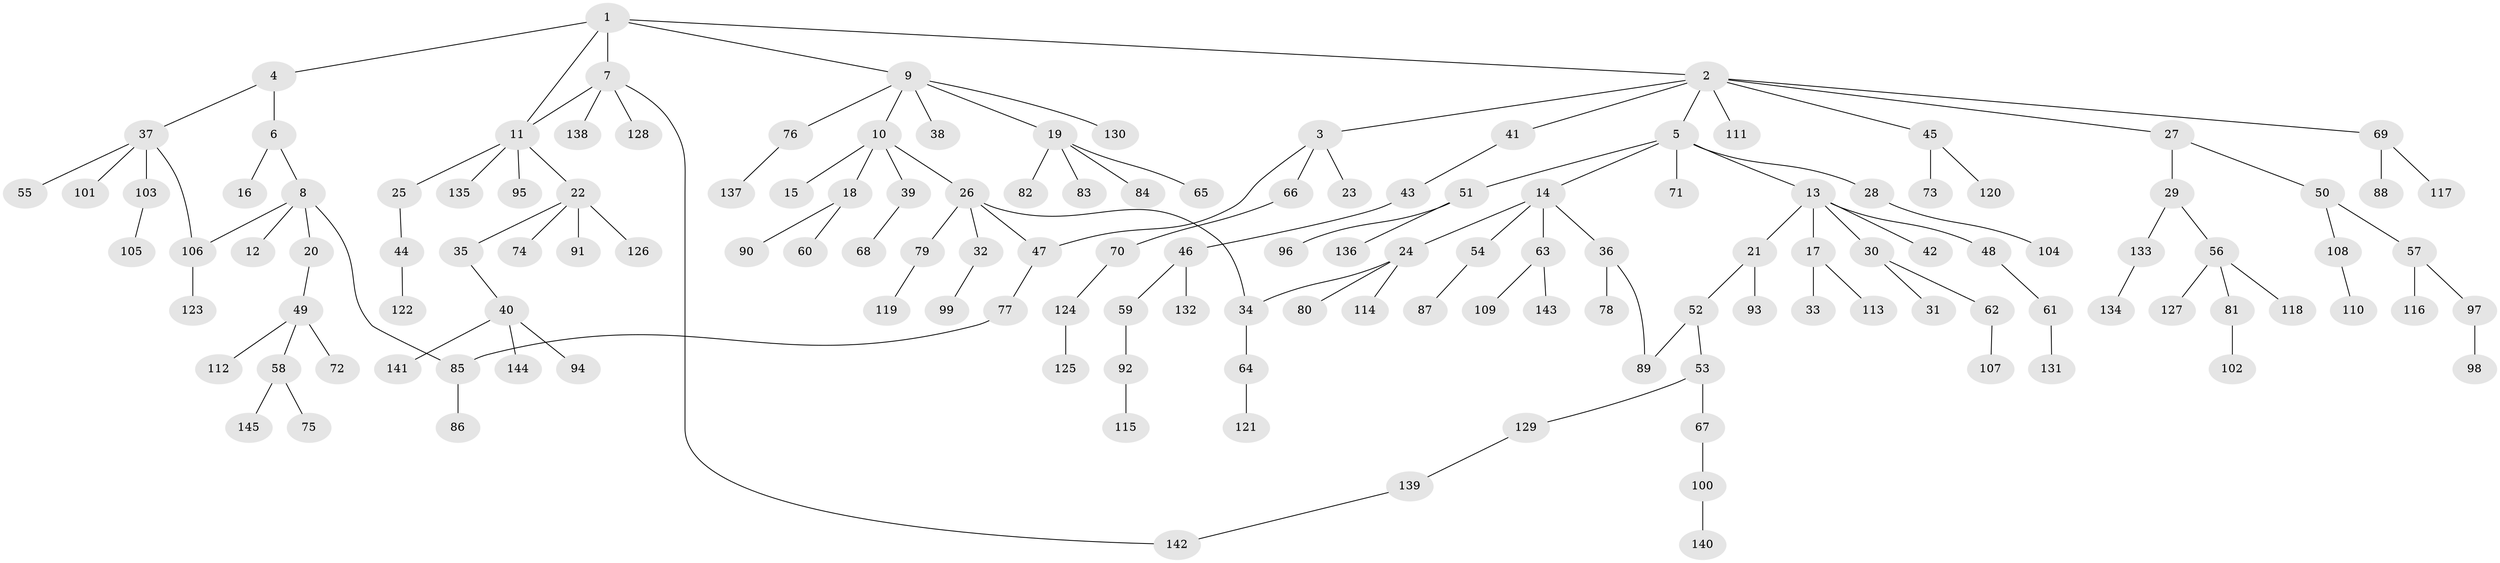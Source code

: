 // coarse degree distribution, {4: 0.05172413793103448, 8: 0.017241379310344827, 3: 0.08620689655172414, 6: 0.05172413793103448, 7: 0.034482758620689655, 5: 0.017241379310344827, 1: 0.5517241379310345, 2: 0.1896551724137931}
// Generated by graph-tools (version 1.1) at 2025/17/03/04/25 18:17:12]
// undirected, 145 vertices, 151 edges
graph export_dot {
graph [start="1"]
  node [color=gray90,style=filled];
  1;
  2;
  3;
  4;
  5;
  6;
  7;
  8;
  9;
  10;
  11;
  12;
  13;
  14;
  15;
  16;
  17;
  18;
  19;
  20;
  21;
  22;
  23;
  24;
  25;
  26;
  27;
  28;
  29;
  30;
  31;
  32;
  33;
  34;
  35;
  36;
  37;
  38;
  39;
  40;
  41;
  42;
  43;
  44;
  45;
  46;
  47;
  48;
  49;
  50;
  51;
  52;
  53;
  54;
  55;
  56;
  57;
  58;
  59;
  60;
  61;
  62;
  63;
  64;
  65;
  66;
  67;
  68;
  69;
  70;
  71;
  72;
  73;
  74;
  75;
  76;
  77;
  78;
  79;
  80;
  81;
  82;
  83;
  84;
  85;
  86;
  87;
  88;
  89;
  90;
  91;
  92;
  93;
  94;
  95;
  96;
  97;
  98;
  99;
  100;
  101;
  102;
  103;
  104;
  105;
  106;
  107;
  108;
  109;
  110;
  111;
  112;
  113;
  114;
  115;
  116;
  117;
  118;
  119;
  120;
  121;
  122;
  123;
  124;
  125;
  126;
  127;
  128;
  129;
  130;
  131;
  132;
  133;
  134;
  135;
  136;
  137;
  138;
  139;
  140;
  141;
  142;
  143;
  144;
  145;
  1 -- 2;
  1 -- 4;
  1 -- 7;
  1 -- 9;
  1 -- 11;
  2 -- 3;
  2 -- 5;
  2 -- 27;
  2 -- 41;
  2 -- 45;
  2 -- 69;
  2 -- 111;
  3 -- 23;
  3 -- 66;
  3 -- 47;
  4 -- 6;
  4 -- 37;
  5 -- 13;
  5 -- 14;
  5 -- 28;
  5 -- 51;
  5 -- 71;
  6 -- 8;
  6 -- 16;
  7 -- 128;
  7 -- 138;
  7 -- 142;
  7 -- 11;
  8 -- 12;
  8 -- 20;
  8 -- 106;
  8 -- 85;
  9 -- 10;
  9 -- 19;
  9 -- 38;
  9 -- 76;
  9 -- 130;
  10 -- 15;
  10 -- 18;
  10 -- 26;
  10 -- 39;
  11 -- 22;
  11 -- 25;
  11 -- 95;
  11 -- 135;
  13 -- 17;
  13 -- 21;
  13 -- 30;
  13 -- 42;
  13 -- 48;
  14 -- 24;
  14 -- 36;
  14 -- 54;
  14 -- 63;
  17 -- 33;
  17 -- 113;
  18 -- 60;
  18 -- 90;
  19 -- 65;
  19 -- 82;
  19 -- 83;
  19 -- 84;
  20 -- 49;
  21 -- 52;
  21 -- 93;
  22 -- 35;
  22 -- 74;
  22 -- 91;
  22 -- 126;
  24 -- 80;
  24 -- 114;
  24 -- 34;
  25 -- 44;
  26 -- 32;
  26 -- 34;
  26 -- 47;
  26 -- 79;
  27 -- 29;
  27 -- 50;
  28 -- 104;
  29 -- 56;
  29 -- 133;
  30 -- 31;
  30 -- 62;
  32 -- 99;
  34 -- 64;
  35 -- 40;
  36 -- 78;
  36 -- 89;
  37 -- 55;
  37 -- 101;
  37 -- 103;
  37 -- 106;
  39 -- 68;
  40 -- 94;
  40 -- 141;
  40 -- 144;
  41 -- 43;
  43 -- 46;
  44 -- 122;
  45 -- 73;
  45 -- 120;
  46 -- 59;
  46 -- 132;
  47 -- 77;
  48 -- 61;
  49 -- 58;
  49 -- 72;
  49 -- 112;
  50 -- 57;
  50 -- 108;
  51 -- 96;
  51 -- 136;
  52 -- 53;
  52 -- 89;
  53 -- 67;
  53 -- 129;
  54 -- 87;
  56 -- 81;
  56 -- 118;
  56 -- 127;
  57 -- 97;
  57 -- 116;
  58 -- 75;
  58 -- 145;
  59 -- 92;
  61 -- 131;
  62 -- 107;
  63 -- 109;
  63 -- 143;
  64 -- 121;
  66 -- 70;
  67 -- 100;
  69 -- 88;
  69 -- 117;
  70 -- 124;
  76 -- 137;
  77 -- 85;
  79 -- 119;
  81 -- 102;
  85 -- 86;
  92 -- 115;
  97 -- 98;
  100 -- 140;
  103 -- 105;
  106 -- 123;
  108 -- 110;
  124 -- 125;
  129 -- 139;
  133 -- 134;
  139 -- 142;
}
